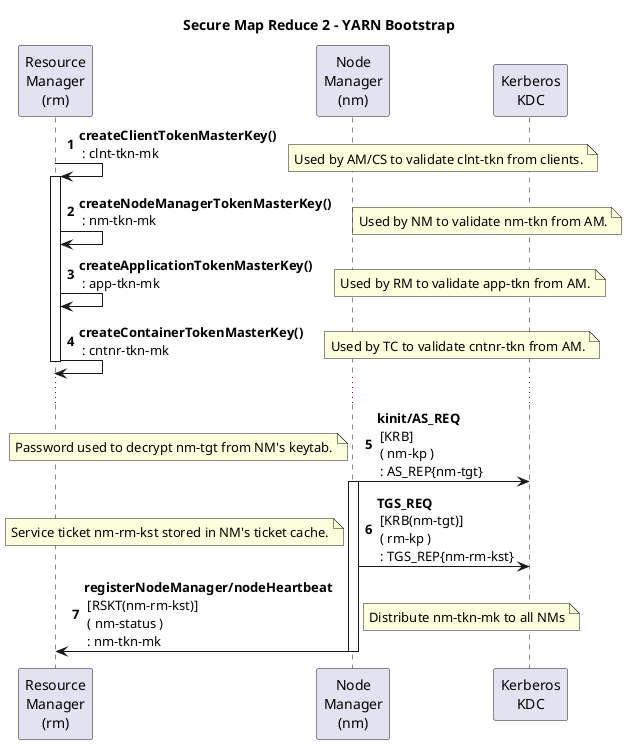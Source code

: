 @startuml
title Secure Map Reduce 2 - YARN Bootstrap
autonumber
'hide footbox

'participant "Name\nNode\n(nn)" as NN
'participant "Data\nNode\n(dn)" as DN
'participant "Client\n(c)" as C
participant "Resource\nManager\n(rm)" as RM
participant "Node\nManager\n(nm)" as NM
'participant "Shuffle\nHandler\n(ss)" as SS
'participant "History\nServer\n(hs)" as HS
'participant "Application\nMaster\n(am)" as AM
'participant "Client\nService\n(cs)" as CS
'participant "Application\nContainer\n(ac)" as AC #red
'participant "Task\n(t)" as T #orange
'participant "File\nSystem\n(fs)" as FS
participant "Kerberos\nKDC" as KDC

'note over RM,DN #green: QUESTION: ?

'1
RM->RM: <b>createClientTokenMasterKey()\n : clnt-tkn-mk
  note right: Used by AM/CS to validate clnt-tkn from clients.
  activate RM

'2
RM->RM:<b>createNodeManagerTokenMasterKey()\n : nm-tkn-mk
  note right: Used by NM to validate nm-tkn from AM.

'3
RM->RM: <b>createApplicationTokenMasterKey()\n : app-tkn-mk
  note right: Used by RM to validate app-tkn from AM.

'4
RM->RM:<b>createContainerTokenMasterKey()\n : cntnr-tkn-mk
  note right: Used by TC to validate cntnr-tkn from AM.
  deactivate RM

...

'5
NM->KDC:<b>kinit/AS_REQ\n [KRB]\n ( nm-kp )\n : AS_REP{nm-tgt}
  note left: Password used to decrypt nm-tgt from NM's keytab.
  activate NM

'6
NM->KDC:<b>TGS_REQ\n [KRB(nm-tgt)]\n ( rm-kp )\n : TGS_REP{nm-rm-kst}
  note left: Service ticket nm-rm-kst stored in NM's ticket cache.

'7
NM->RM:<b>registerNodeManager/nodeHeartbeat\n [RSKT(nm-rm-kst)]\n ( nm-status )\n : nm-tkn-mk
  note right: Distribute nm-tkn-mk to all NMs
  deactivate NM

@enduml